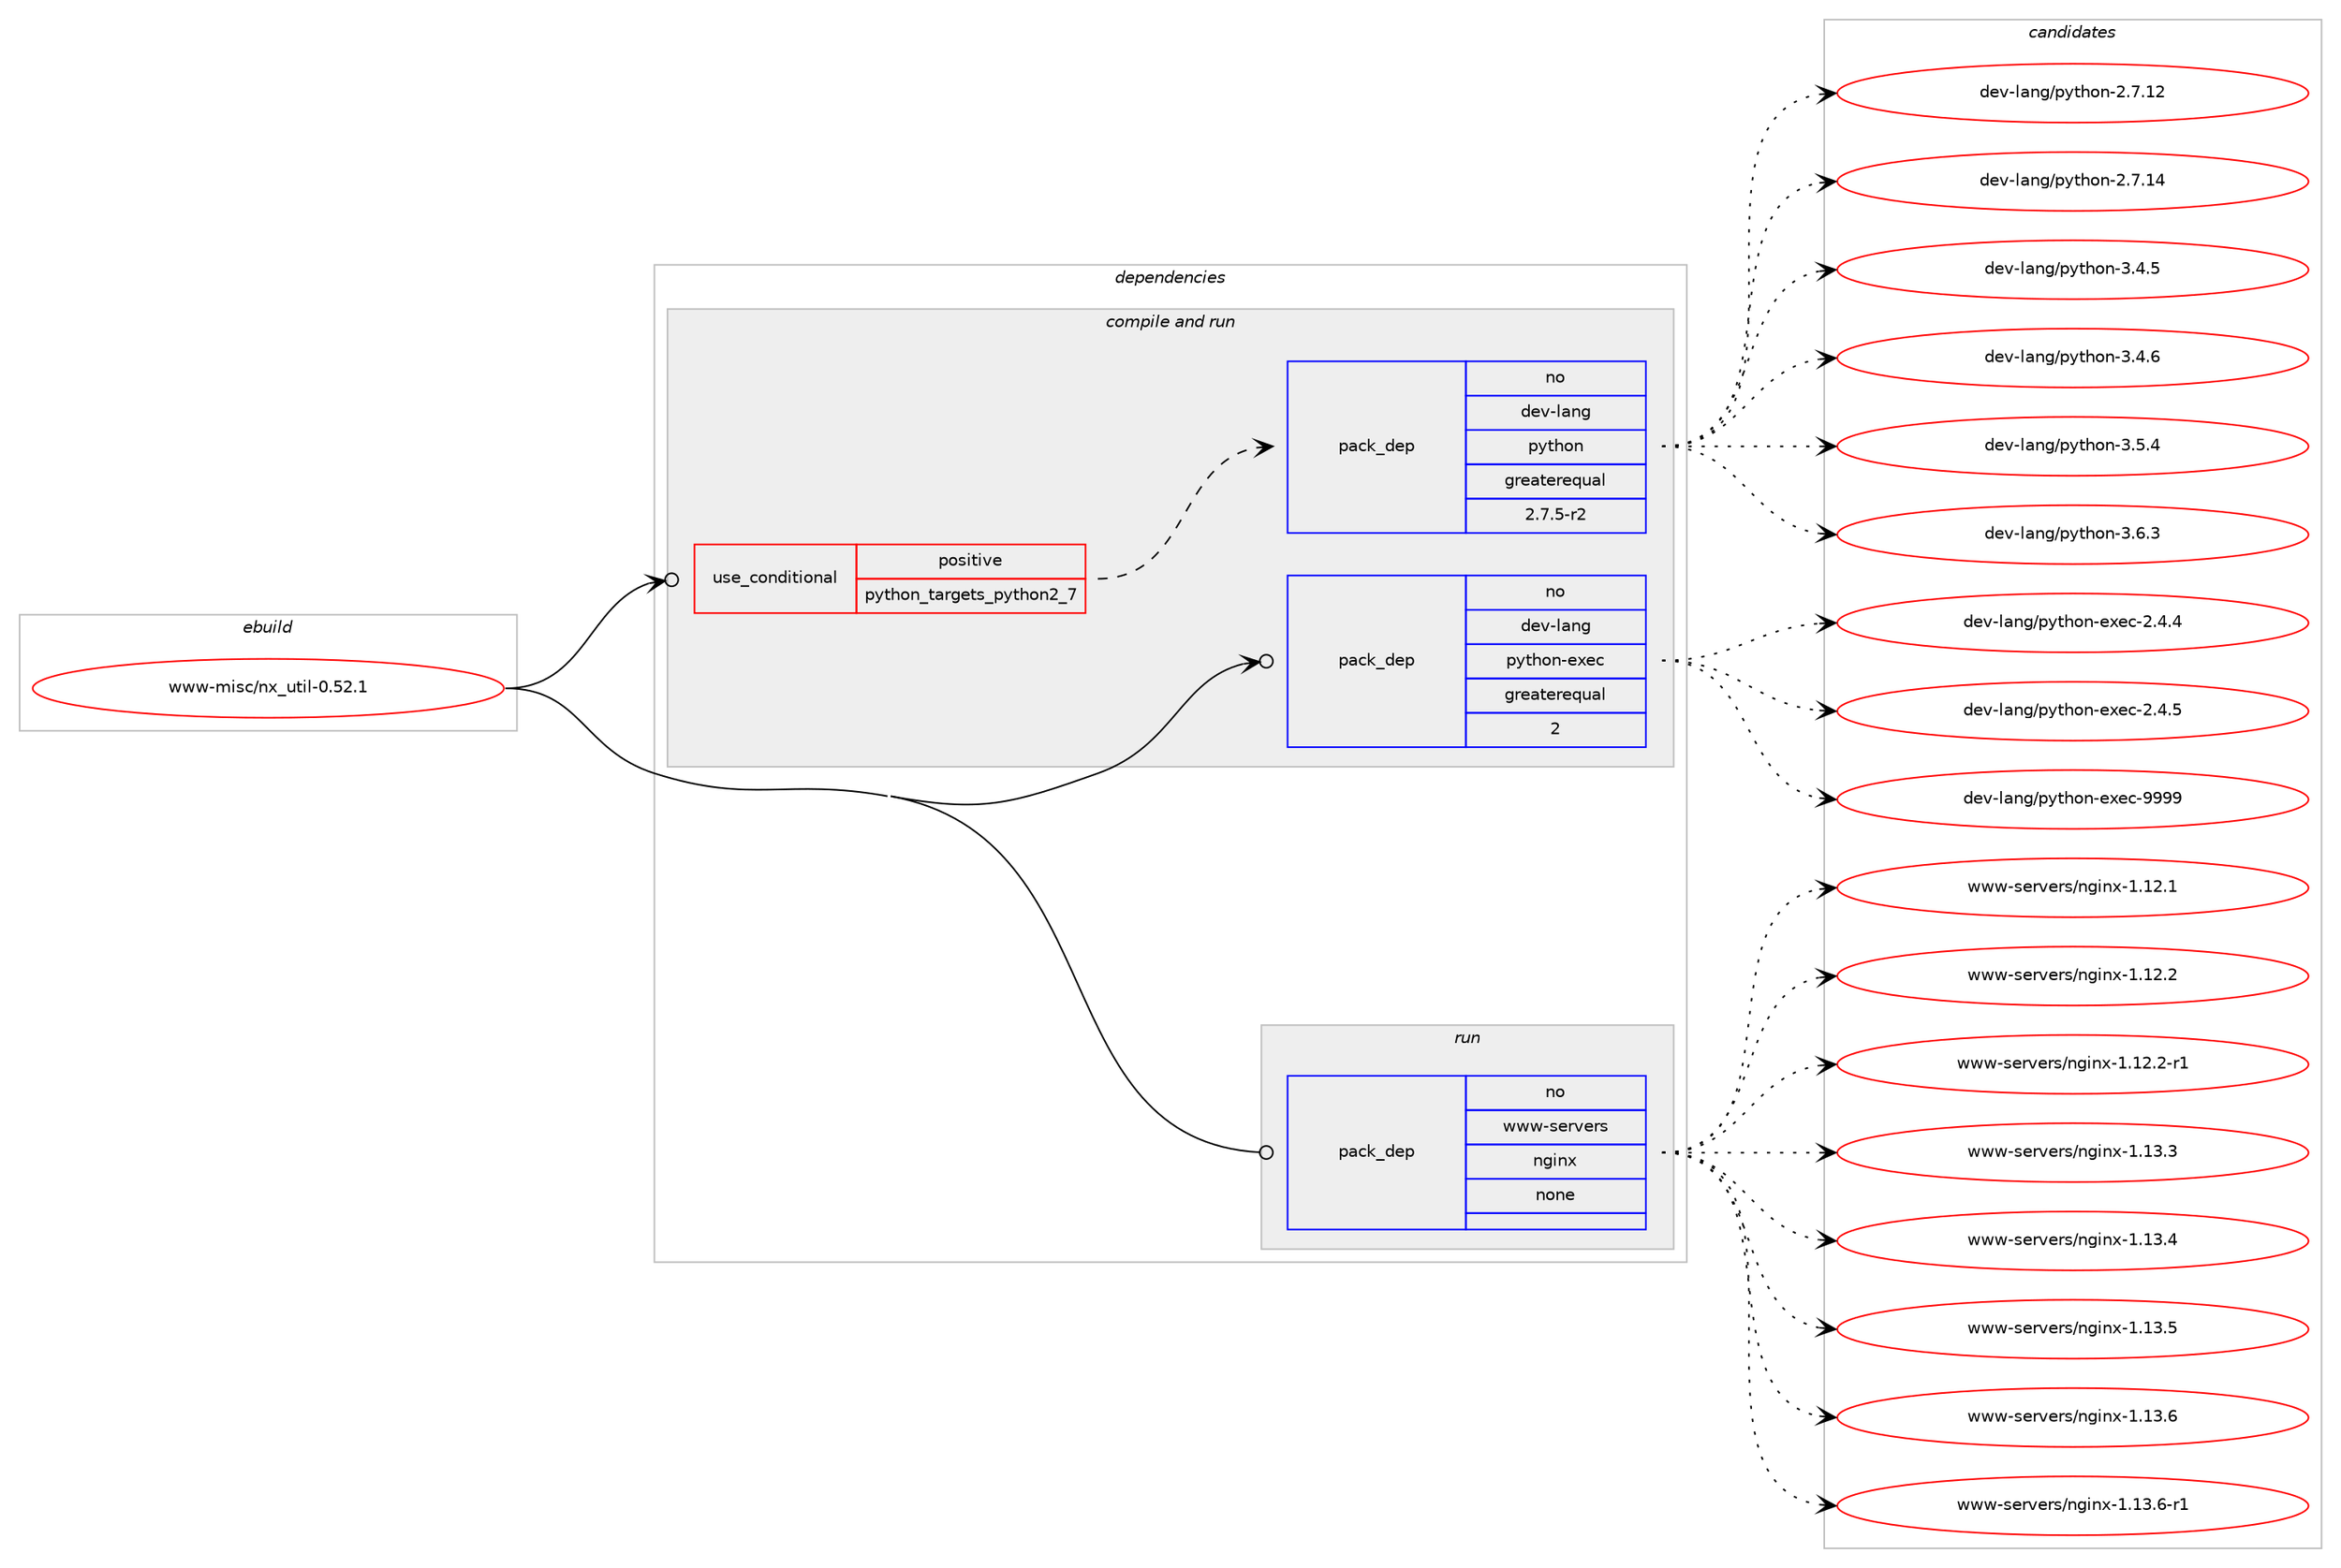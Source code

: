 digraph prolog {

# *************
# Graph options
# *************

newrank=true;
concentrate=true;
compound=true;
graph [rankdir=LR,fontname=Helvetica,fontsize=10,ranksep=1.5];#, ranksep=2.5, nodesep=0.2];
edge  [arrowhead=vee];
node  [fontname=Helvetica,fontsize=10];

# **********
# The ebuild
# **********

subgraph cluster_leftcol {
color=gray;
rank=same;
label=<<i>ebuild</i>>;
id [label="www-misc/nx_util-0.52.1", color=red, width=4, href="../www-misc/nx_util-0.52.1.svg"];
}

# ****************
# The dependencies
# ****************

subgraph cluster_midcol {
color=gray;
label=<<i>dependencies</i>>;
subgraph cluster_compile {
fillcolor="#eeeeee";
style=filled;
label=<<i>compile</i>>;
}
subgraph cluster_compileandrun {
fillcolor="#eeeeee";
style=filled;
label=<<i>compile and run</i>>;
subgraph cond120322 {
dependency505658 [label=<<TABLE BORDER="0" CELLBORDER="1" CELLSPACING="0" CELLPADDING="4"><TR><TD ROWSPAN="3" CELLPADDING="10">use_conditional</TD></TR><TR><TD>positive</TD></TR><TR><TD>python_targets_python2_7</TD></TR></TABLE>>, shape=none, color=red];
subgraph pack376059 {
dependency505659 [label=<<TABLE BORDER="0" CELLBORDER="1" CELLSPACING="0" CELLPADDING="4" WIDTH="220"><TR><TD ROWSPAN="6" CELLPADDING="30">pack_dep</TD></TR><TR><TD WIDTH="110">no</TD></TR><TR><TD>dev-lang</TD></TR><TR><TD>python</TD></TR><TR><TD>greaterequal</TD></TR><TR><TD>2.7.5-r2</TD></TR></TABLE>>, shape=none, color=blue];
}
dependency505658:e -> dependency505659:w [weight=20,style="dashed",arrowhead="vee"];
}
id:e -> dependency505658:w [weight=20,style="solid",arrowhead="odotvee"];
subgraph pack376060 {
dependency505660 [label=<<TABLE BORDER="0" CELLBORDER="1" CELLSPACING="0" CELLPADDING="4" WIDTH="220"><TR><TD ROWSPAN="6" CELLPADDING="30">pack_dep</TD></TR><TR><TD WIDTH="110">no</TD></TR><TR><TD>dev-lang</TD></TR><TR><TD>python-exec</TD></TR><TR><TD>greaterequal</TD></TR><TR><TD>2</TD></TR></TABLE>>, shape=none, color=blue];
}
id:e -> dependency505660:w [weight=20,style="solid",arrowhead="odotvee"];
}
subgraph cluster_run {
fillcolor="#eeeeee";
style=filled;
label=<<i>run</i>>;
subgraph pack376061 {
dependency505661 [label=<<TABLE BORDER="0" CELLBORDER="1" CELLSPACING="0" CELLPADDING="4" WIDTH="220"><TR><TD ROWSPAN="6" CELLPADDING="30">pack_dep</TD></TR><TR><TD WIDTH="110">no</TD></TR><TR><TD>www-servers</TD></TR><TR><TD>nginx</TD></TR><TR><TD>none</TD></TR><TR><TD></TD></TR></TABLE>>, shape=none, color=blue];
}
id:e -> dependency505661:w [weight=20,style="solid",arrowhead="odot"];
}
}

# **************
# The candidates
# **************

subgraph cluster_choices {
rank=same;
color=gray;
label=<<i>candidates</i>>;

subgraph choice376059 {
color=black;
nodesep=1;
choice10010111845108971101034711212111610411111045504655464950 [label="dev-lang/python-2.7.12", color=red, width=4,href="../dev-lang/python-2.7.12.svg"];
choice10010111845108971101034711212111610411111045504655464952 [label="dev-lang/python-2.7.14", color=red, width=4,href="../dev-lang/python-2.7.14.svg"];
choice100101118451089711010347112121116104111110455146524653 [label="dev-lang/python-3.4.5", color=red, width=4,href="../dev-lang/python-3.4.5.svg"];
choice100101118451089711010347112121116104111110455146524654 [label="dev-lang/python-3.4.6", color=red, width=4,href="../dev-lang/python-3.4.6.svg"];
choice100101118451089711010347112121116104111110455146534652 [label="dev-lang/python-3.5.4", color=red, width=4,href="../dev-lang/python-3.5.4.svg"];
choice100101118451089711010347112121116104111110455146544651 [label="dev-lang/python-3.6.3", color=red, width=4,href="../dev-lang/python-3.6.3.svg"];
dependency505659:e -> choice10010111845108971101034711212111610411111045504655464950:w [style=dotted,weight="100"];
dependency505659:e -> choice10010111845108971101034711212111610411111045504655464952:w [style=dotted,weight="100"];
dependency505659:e -> choice100101118451089711010347112121116104111110455146524653:w [style=dotted,weight="100"];
dependency505659:e -> choice100101118451089711010347112121116104111110455146524654:w [style=dotted,weight="100"];
dependency505659:e -> choice100101118451089711010347112121116104111110455146534652:w [style=dotted,weight="100"];
dependency505659:e -> choice100101118451089711010347112121116104111110455146544651:w [style=dotted,weight="100"];
}
subgraph choice376060 {
color=black;
nodesep=1;
choice1001011184510897110103471121211161041111104510112010199455046524652 [label="dev-lang/python-exec-2.4.4", color=red, width=4,href="../dev-lang/python-exec-2.4.4.svg"];
choice1001011184510897110103471121211161041111104510112010199455046524653 [label="dev-lang/python-exec-2.4.5", color=red, width=4,href="../dev-lang/python-exec-2.4.5.svg"];
choice10010111845108971101034711212111610411111045101120101994557575757 [label="dev-lang/python-exec-9999", color=red, width=4,href="../dev-lang/python-exec-9999.svg"];
dependency505660:e -> choice1001011184510897110103471121211161041111104510112010199455046524652:w [style=dotted,weight="100"];
dependency505660:e -> choice1001011184510897110103471121211161041111104510112010199455046524653:w [style=dotted,weight="100"];
dependency505660:e -> choice10010111845108971101034711212111610411111045101120101994557575757:w [style=dotted,weight="100"];
}
subgraph choice376061 {
color=black;
nodesep=1;
choice119119119451151011141181011141154711010310511012045494649504649 [label="www-servers/nginx-1.12.1", color=red, width=4,href="../www-servers/nginx-1.12.1.svg"];
choice119119119451151011141181011141154711010310511012045494649504650 [label="www-servers/nginx-1.12.2", color=red, width=4,href="../www-servers/nginx-1.12.2.svg"];
choice1191191194511510111411810111411547110103105110120454946495046504511449 [label="www-servers/nginx-1.12.2-r1", color=red, width=4,href="../www-servers/nginx-1.12.2-r1.svg"];
choice119119119451151011141181011141154711010310511012045494649514651 [label="www-servers/nginx-1.13.3", color=red, width=4,href="../www-servers/nginx-1.13.3.svg"];
choice119119119451151011141181011141154711010310511012045494649514652 [label="www-servers/nginx-1.13.4", color=red, width=4,href="../www-servers/nginx-1.13.4.svg"];
choice119119119451151011141181011141154711010310511012045494649514653 [label="www-servers/nginx-1.13.5", color=red, width=4,href="../www-servers/nginx-1.13.5.svg"];
choice119119119451151011141181011141154711010310511012045494649514654 [label="www-servers/nginx-1.13.6", color=red, width=4,href="../www-servers/nginx-1.13.6.svg"];
choice1191191194511510111411810111411547110103105110120454946495146544511449 [label="www-servers/nginx-1.13.6-r1", color=red, width=4,href="../www-servers/nginx-1.13.6-r1.svg"];
dependency505661:e -> choice119119119451151011141181011141154711010310511012045494649504649:w [style=dotted,weight="100"];
dependency505661:e -> choice119119119451151011141181011141154711010310511012045494649504650:w [style=dotted,weight="100"];
dependency505661:e -> choice1191191194511510111411810111411547110103105110120454946495046504511449:w [style=dotted,weight="100"];
dependency505661:e -> choice119119119451151011141181011141154711010310511012045494649514651:w [style=dotted,weight="100"];
dependency505661:e -> choice119119119451151011141181011141154711010310511012045494649514652:w [style=dotted,weight="100"];
dependency505661:e -> choice119119119451151011141181011141154711010310511012045494649514653:w [style=dotted,weight="100"];
dependency505661:e -> choice119119119451151011141181011141154711010310511012045494649514654:w [style=dotted,weight="100"];
dependency505661:e -> choice1191191194511510111411810111411547110103105110120454946495146544511449:w [style=dotted,weight="100"];
}
}

}
